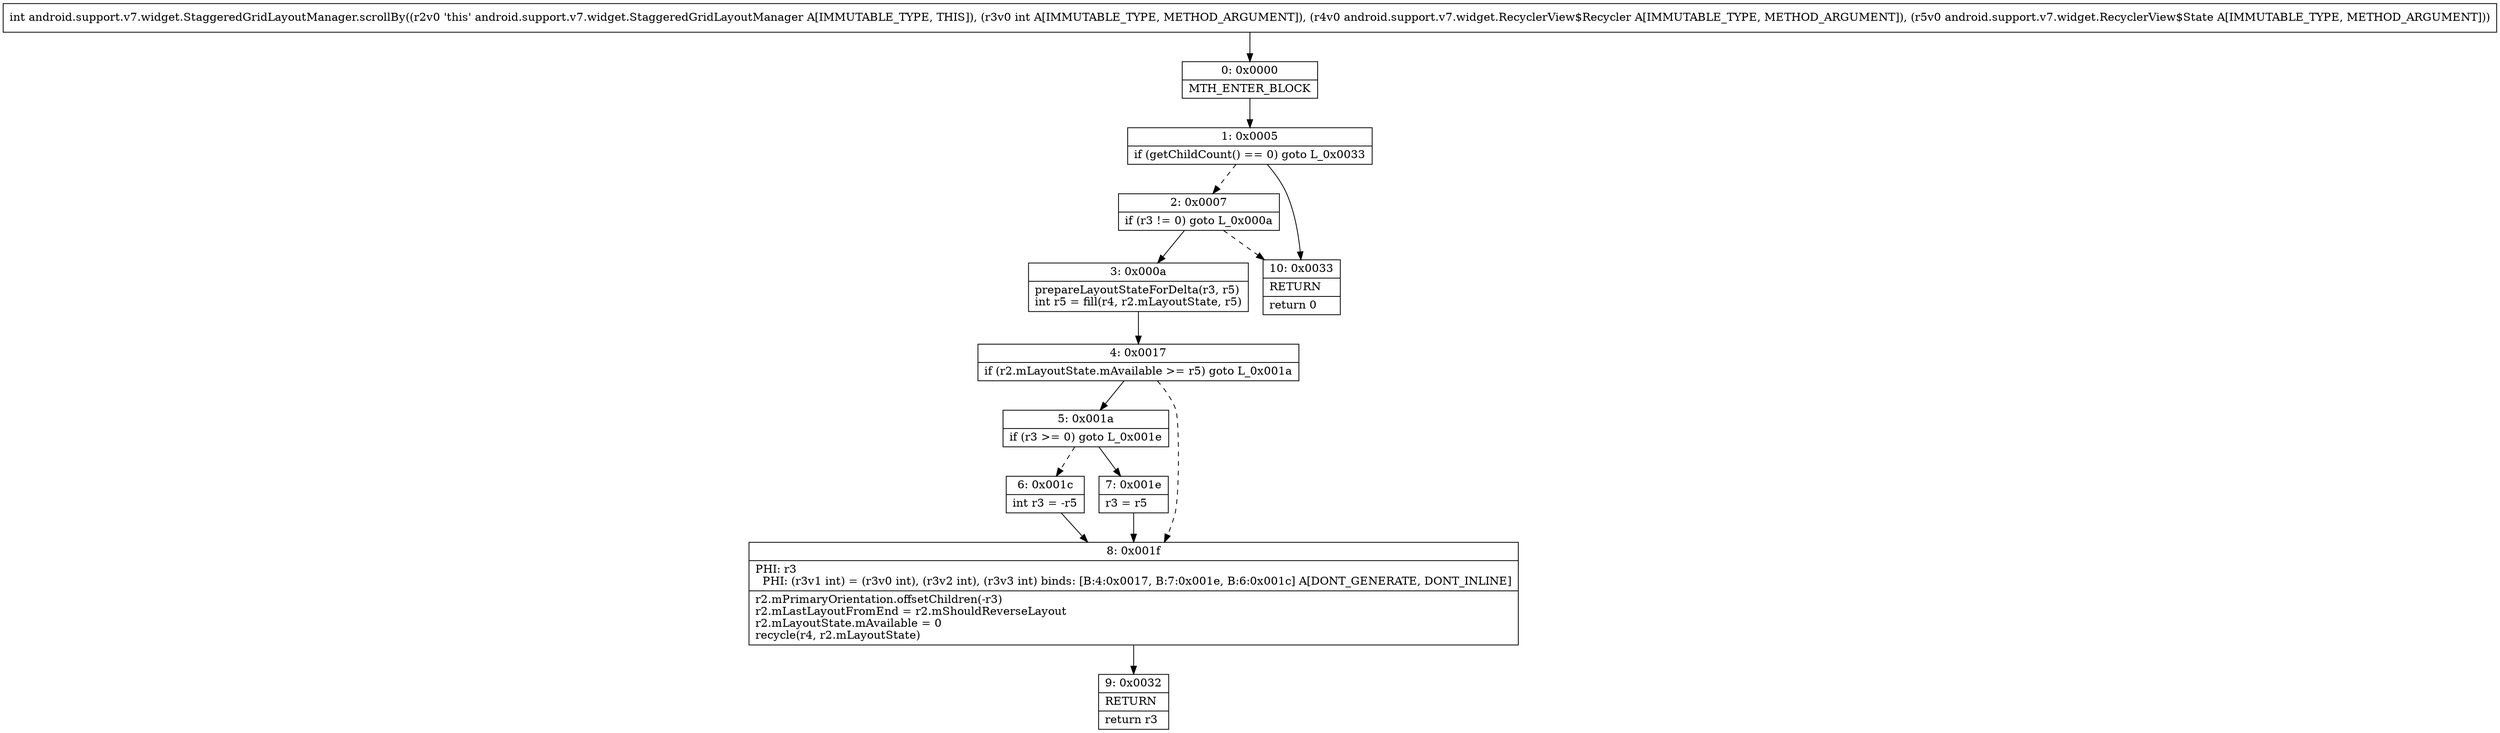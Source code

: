 digraph "CFG forandroid.support.v7.widget.StaggeredGridLayoutManager.scrollBy(ILandroid\/support\/v7\/widget\/RecyclerView$Recycler;Landroid\/support\/v7\/widget\/RecyclerView$State;)I" {
Node_0 [shape=record,label="{0\:\ 0x0000|MTH_ENTER_BLOCK\l}"];
Node_1 [shape=record,label="{1\:\ 0x0005|if (getChildCount() == 0) goto L_0x0033\l}"];
Node_2 [shape=record,label="{2\:\ 0x0007|if (r3 != 0) goto L_0x000a\l}"];
Node_3 [shape=record,label="{3\:\ 0x000a|prepareLayoutStateForDelta(r3, r5)\lint r5 = fill(r4, r2.mLayoutState, r5)\l}"];
Node_4 [shape=record,label="{4\:\ 0x0017|if (r2.mLayoutState.mAvailable \>= r5) goto L_0x001a\l}"];
Node_5 [shape=record,label="{5\:\ 0x001a|if (r3 \>= 0) goto L_0x001e\l}"];
Node_6 [shape=record,label="{6\:\ 0x001c|int r3 = \-r5\l}"];
Node_7 [shape=record,label="{7\:\ 0x001e|r3 = r5\l}"];
Node_8 [shape=record,label="{8\:\ 0x001f|PHI: r3 \l  PHI: (r3v1 int) = (r3v0 int), (r3v2 int), (r3v3 int) binds: [B:4:0x0017, B:7:0x001e, B:6:0x001c] A[DONT_GENERATE, DONT_INLINE]\l|r2.mPrimaryOrientation.offsetChildren(\-r3)\lr2.mLastLayoutFromEnd = r2.mShouldReverseLayout\lr2.mLayoutState.mAvailable = 0\lrecycle(r4, r2.mLayoutState)\l}"];
Node_9 [shape=record,label="{9\:\ 0x0032|RETURN\l|return r3\l}"];
Node_10 [shape=record,label="{10\:\ 0x0033|RETURN\l|return 0\l}"];
MethodNode[shape=record,label="{int android.support.v7.widget.StaggeredGridLayoutManager.scrollBy((r2v0 'this' android.support.v7.widget.StaggeredGridLayoutManager A[IMMUTABLE_TYPE, THIS]), (r3v0 int A[IMMUTABLE_TYPE, METHOD_ARGUMENT]), (r4v0 android.support.v7.widget.RecyclerView$Recycler A[IMMUTABLE_TYPE, METHOD_ARGUMENT]), (r5v0 android.support.v7.widget.RecyclerView$State A[IMMUTABLE_TYPE, METHOD_ARGUMENT])) }"];
MethodNode -> Node_0;
Node_0 -> Node_1;
Node_1 -> Node_2[style=dashed];
Node_1 -> Node_10;
Node_2 -> Node_3;
Node_2 -> Node_10[style=dashed];
Node_3 -> Node_4;
Node_4 -> Node_5;
Node_4 -> Node_8[style=dashed];
Node_5 -> Node_6[style=dashed];
Node_5 -> Node_7;
Node_6 -> Node_8;
Node_7 -> Node_8;
Node_8 -> Node_9;
}

